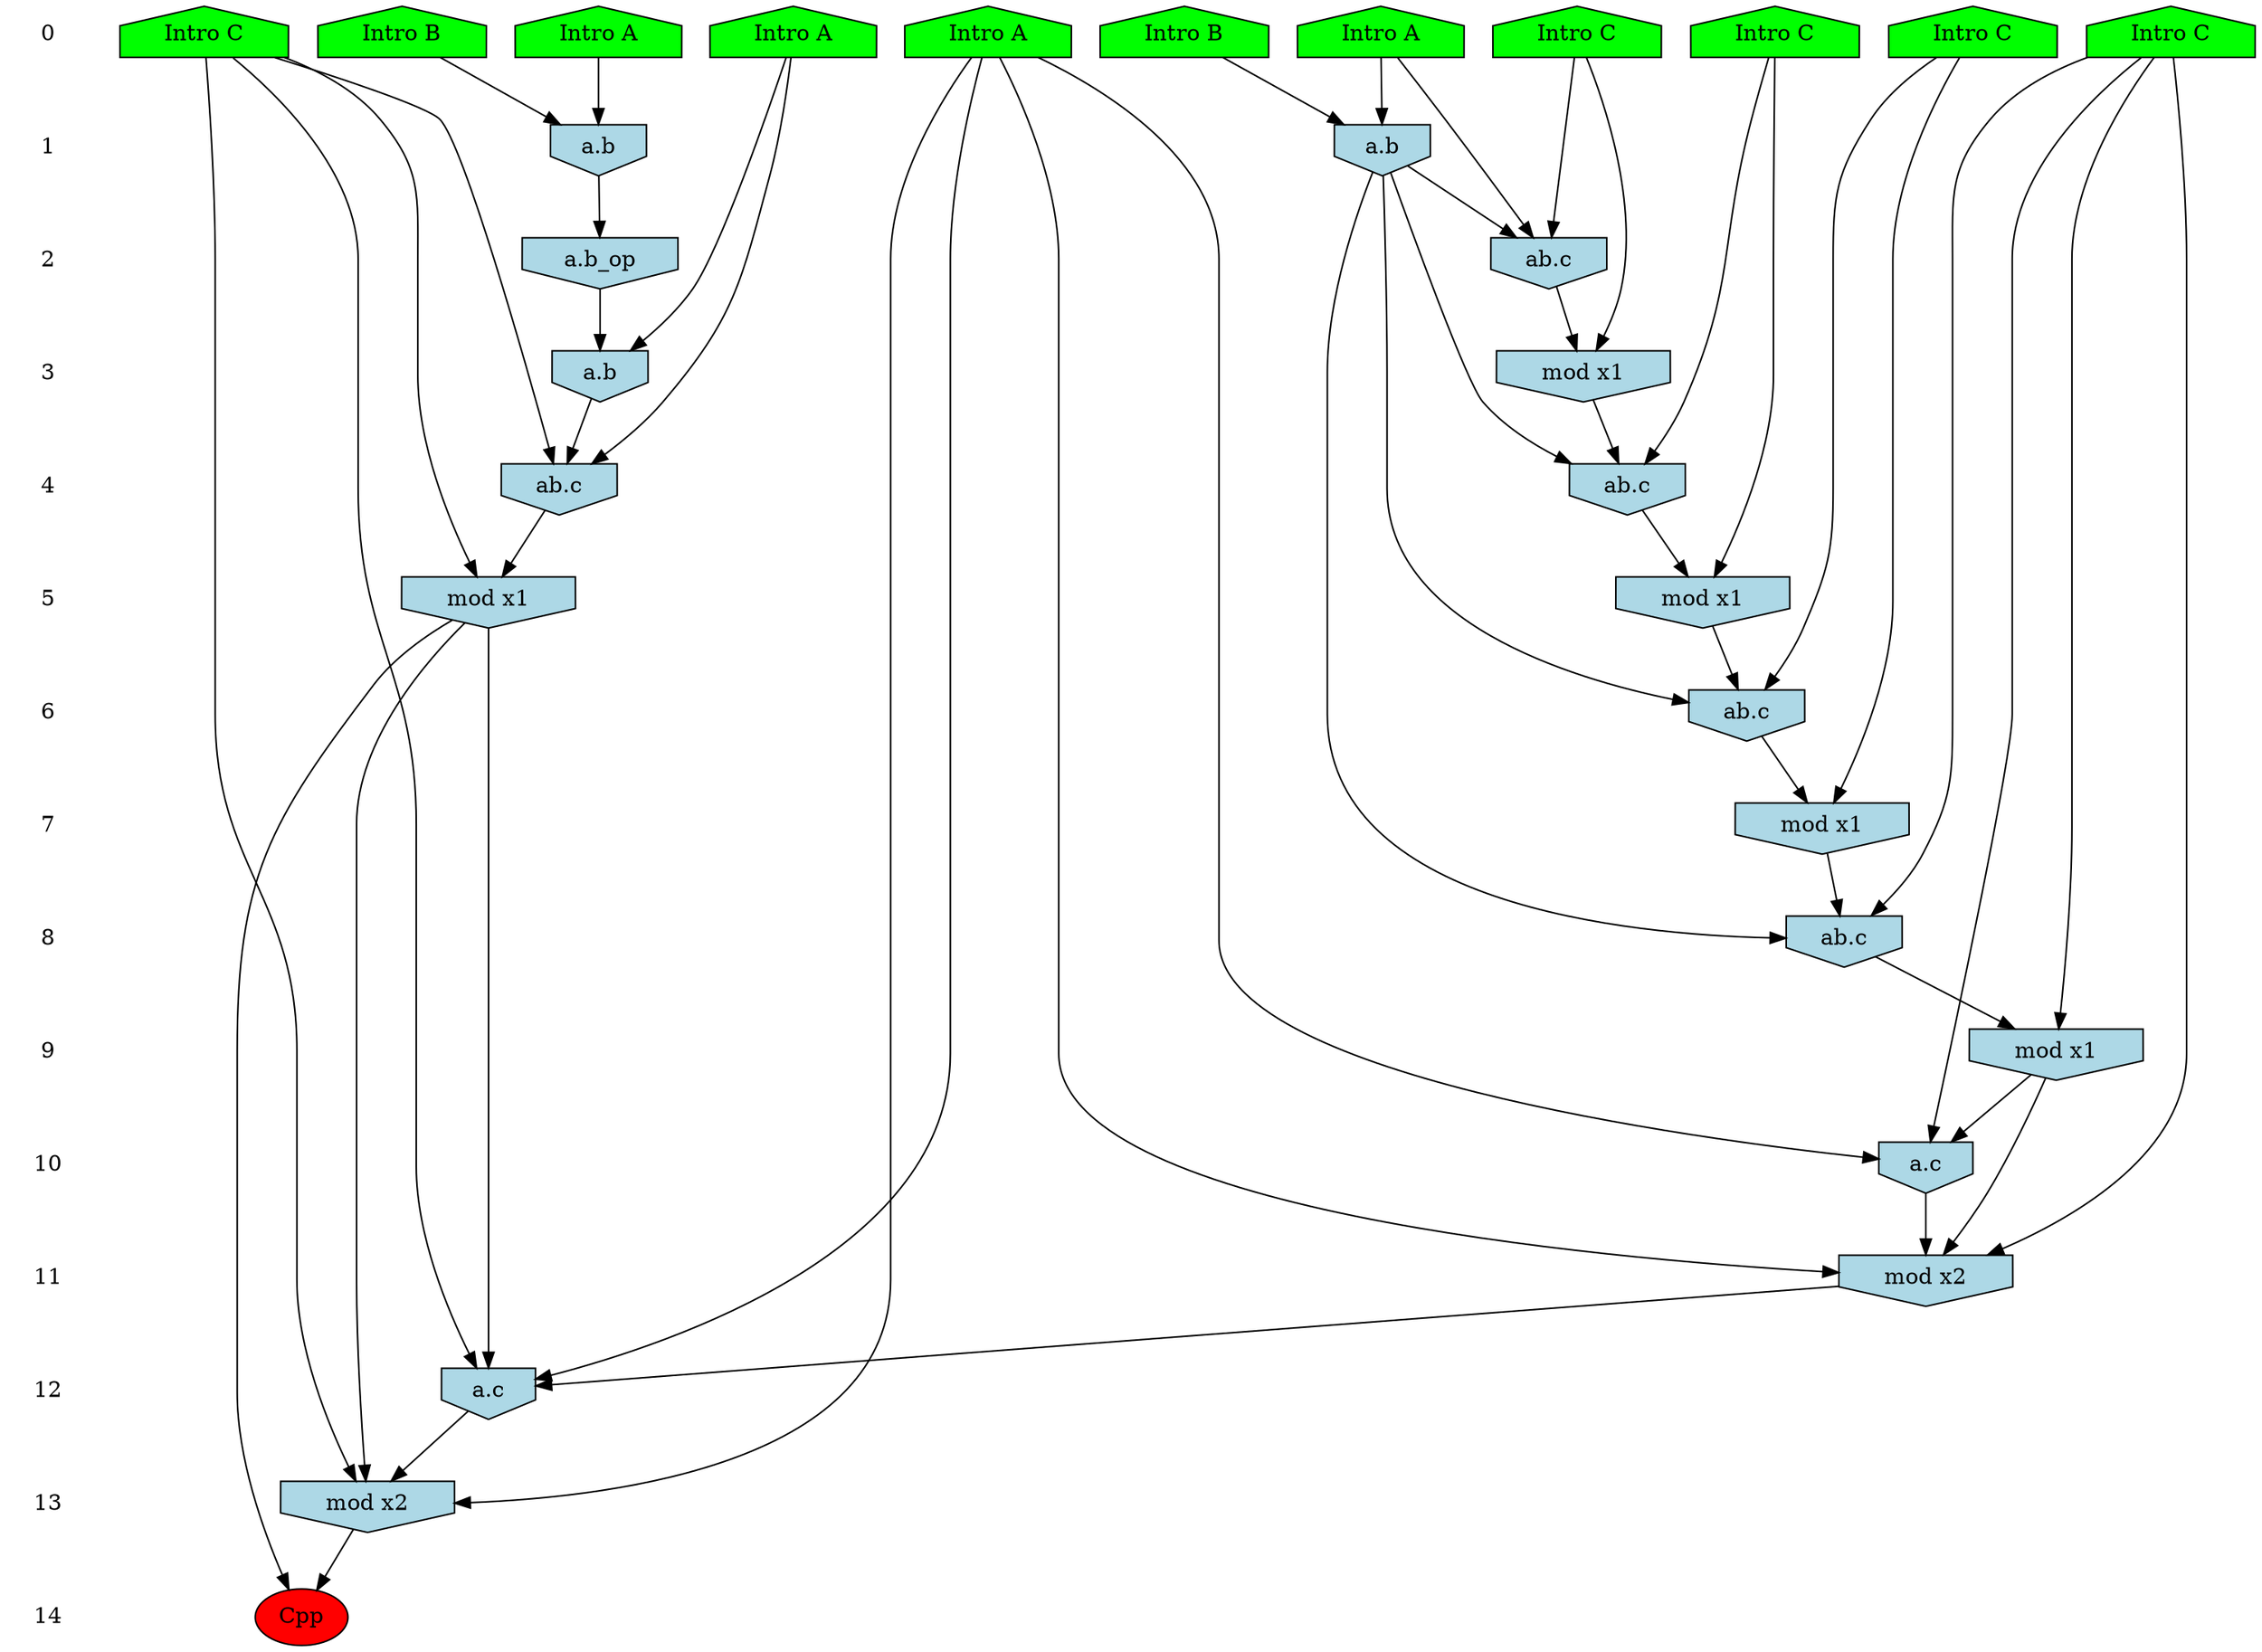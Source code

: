/* Compression of 1 causal flows obtained in average at 1.420762E+01 t.u */
/* Compressed causal flows were: [2272] */
digraph G{
 ranksep=.5 ; 
{ rank = same ; "0" [shape=plaintext] ; node_1 [label ="Intro A", shape=house, style=filled, fillcolor=green] ;
node_2 [label ="Intro A", shape=house, style=filled, fillcolor=green] ;
node_3 [label ="Intro B", shape=house, style=filled, fillcolor=green] ;
node_4 [label ="Intro B", shape=house, style=filled, fillcolor=green] ;
node_5 [label ="Intro A", shape=house, style=filled, fillcolor=green] ;
node_6 [label ="Intro A", shape=house, style=filled, fillcolor=green] ;
node_7 [label ="Intro C", shape=house, style=filled, fillcolor=green] ;
node_8 [label ="Intro C", shape=house, style=filled, fillcolor=green] ;
node_9 [label ="Intro C", shape=house, style=filled, fillcolor=green] ;
node_10 [label ="Intro C", shape=house, style=filled, fillcolor=green] ;
node_11 [label ="Intro C", shape=house, style=filled, fillcolor=green] ;
}
{ rank = same ; "1" [shape=plaintext] ; node_12 [label="a.b", shape=invhouse, style=filled, fillcolor = lightblue] ;
node_15 [label="a.b", shape=invhouse, style=filled, fillcolor = lightblue] ;
}
{ rank = same ; "2" [shape=plaintext] ; node_13 [label="ab.c", shape=invhouse, style=filled, fillcolor = lightblue] ;
node_21 [label="a.b_op", shape=invhouse, style=filled, fillcolor = lightblue] ;
}
{ rank = same ; "3" [shape=plaintext] ; node_14 [label="mod x1", shape=invhouse, style=filled, fillcolor = lightblue] ;
node_23 [label="a.b", shape=invhouse, style=filled, fillcolor = lightblue] ;
}
{ rank = same ; "4" [shape=plaintext] ; node_16 [label="ab.c", shape=invhouse, style=filled, fillcolor = lightblue] ;
node_24 [label="ab.c", shape=invhouse, style=filled, fillcolor = lightblue] ;
}
{ rank = same ; "5" [shape=plaintext] ; node_17 [label="mod x1", shape=invhouse, style=filled, fillcolor = lightblue] ;
node_27 [label="mod x1", shape=invhouse, style=filled, fillcolor = lightblue] ;
}
{ rank = same ; "6" [shape=plaintext] ; node_18 [label="ab.c", shape=invhouse, style=filled, fillcolor = lightblue] ;
}
{ rank = same ; "7" [shape=plaintext] ; node_19 [label="mod x1", shape=invhouse, style=filled, fillcolor = lightblue] ;
}
{ rank = same ; "8" [shape=plaintext] ; node_20 [label="ab.c", shape=invhouse, style=filled, fillcolor = lightblue] ;
}
{ rank = same ; "9" [shape=plaintext] ; node_22 [label="mod x1", shape=invhouse, style=filled, fillcolor = lightblue] ;
}
{ rank = same ; "10" [shape=plaintext] ; node_25 [label="a.c", shape=invhouse, style=filled, fillcolor = lightblue] ;
}
{ rank = same ; "11" [shape=plaintext] ; node_26 [label="mod x2", shape=invhouse, style=filled, fillcolor = lightblue] ;
}
{ rank = same ; "12" [shape=plaintext] ; node_28 [label="a.c", shape=invhouse, style=filled, fillcolor = lightblue] ;
}
{ rank = same ; "13" [shape=plaintext] ; node_29 [label="mod x2", shape=invhouse, style=filled, fillcolor = lightblue] ;
}
{ rank = same ; "14" [shape=plaintext] ; node_30 [label ="Cpp", style=filled, fillcolor=red] ;
}
"0" -> "1" [style="invis"]; 
"1" -> "2" [style="invis"]; 
"2" -> "3" [style="invis"]; 
"3" -> "4" [style="invis"]; 
"4" -> "5" [style="invis"]; 
"5" -> "6" [style="invis"]; 
"6" -> "7" [style="invis"]; 
"7" -> "8" [style="invis"]; 
"8" -> "9" [style="invis"]; 
"9" -> "10" [style="invis"]; 
"10" -> "11" [style="invis"]; 
"11" -> "12" [style="invis"]; 
"12" -> "13" [style="invis"]; 
"13" -> "14" [style="invis"]; 
node_4 -> node_12
node_5 -> node_12
node_5 -> node_13
node_7 -> node_13
node_12 -> node_13
node_7 -> node_14
node_13 -> node_14
node_1 -> node_15
node_3 -> node_15
node_11 -> node_16
node_12 -> node_16
node_14 -> node_16
node_11 -> node_17
node_16 -> node_17
node_8 -> node_18
node_12 -> node_18
node_17 -> node_18
node_8 -> node_19
node_18 -> node_19
node_9 -> node_20
node_12 -> node_20
node_19 -> node_20
node_15 -> node_21
node_9 -> node_22
node_20 -> node_22
node_6 -> node_23
node_21 -> node_23
node_6 -> node_24
node_10 -> node_24
node_23 -> node_24
node_2 -> node_25
node_9 -> node_25
node_22 -> node_25
node_2 -> node_26
node_9 -> node_26
node_22 -> node_26
node_25 -> node_26
node_10 -> node_27
node_24 -> node_27
node_2 -> node_28
node_10 -> node_28
node_26 -> node_28
node_27 -> node_28
node_2 -> node_29
node_10 -> node_29
node_27 -> node_29
node_28 -> node_29
node_27 -> node_30
node_29 -> node_30
}
/*
 Dot generation time: 0.000156
*/